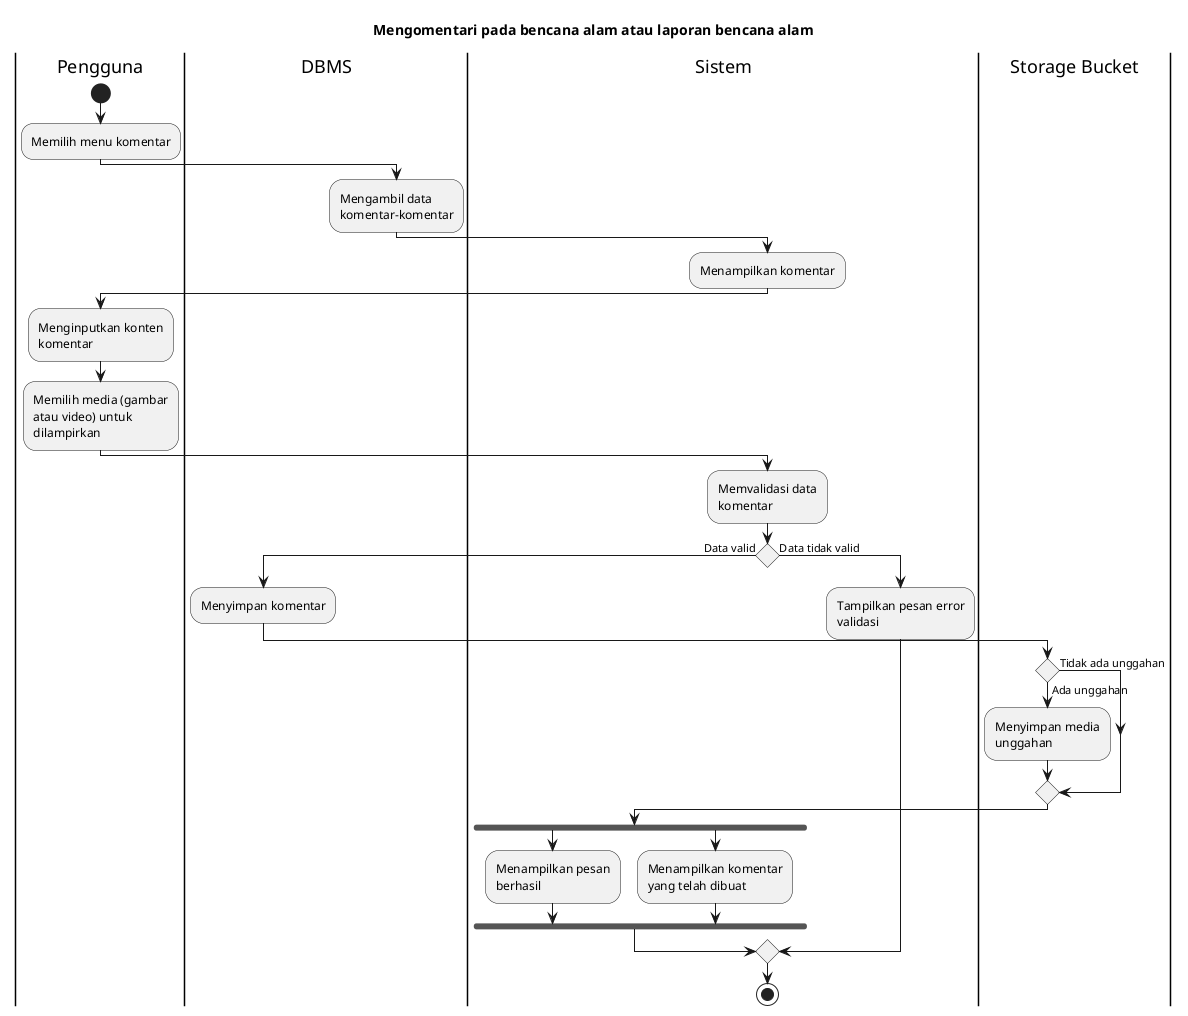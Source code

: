 @startuml UC-MAP-011 - Mengomentari pada bencana alam atau laporan bencana alam
skinparam wrapWidth 140

title Mengomentari pada bencana alam atau laporan bencana alam
 
|Pengguna|
start
:Memilih menu komentar;

|DBMS|
:Mengambil data komentar-komentar;

|Sistem|
:Menampilkan komentar;

|Pengguna|
:Menginputkan konten komentar;
:Memilih media (gambar atau video) untuk dilampirkan;

|Sistem|
:Memvalidasi data komentar;

if () then (Data valid)
  |DBMS|
  :Menyimpan komentar;

  |Storage Bucket|
  if () then (Tidak ada unggahan)
  else (Ada unggahan)
    :Menyimpan media unggahan;
  endif

  |Sistem|
  fork
    :Menampilkan pesan berhasil;
  fork again
    :Menampilkan komentar yang telah dibuat;
  endfork
else (Data tidak valid)
  |Sistem|
  :Tampilkan pesan error validasi;
endif

stop

@enduml